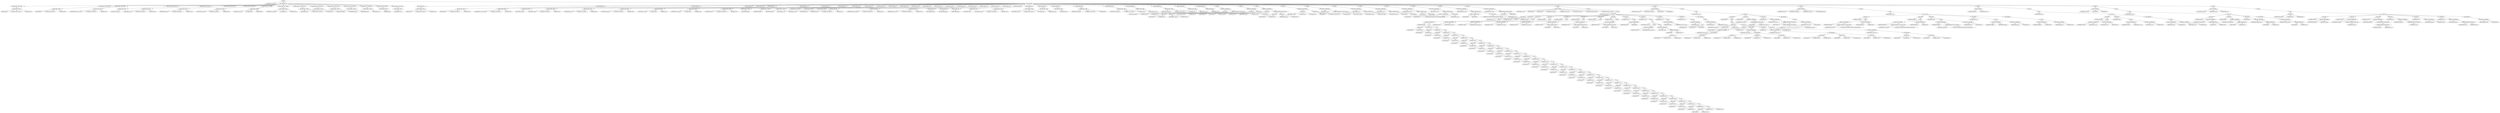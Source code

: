 digraph G {	
ranksep=.25;
	0 [label="MODULE"];
	1 [label="IDENTIFIERS:or1200_alu"];
	0 -> 1;
	2 [label="VAR_DECLARE_LIST"];
	0 -> 2;
	3 [label="VAR_DECLARE  INPUT PORT"];
	2 -> 3;
	4 [label="VAR_DECLARE  INPUT"];
	3 -> 4;
	5 [label="IDENTIFIERS:a"];
	4 -> 5;
	6 [label="NUMBERS LONG_LONG:31"];
	4 -> 6;
	7 [label="NUMBERS DEC:0"];
	4 -> 7;
	16 [label="VAR_DECLARE  INPUT PORT"];
	2 -> 16;
	17 [label="VAR_DECLARE  INPUT"];
	16 -> 17;
	18 [label="IDENTIFIERS:b"];
	17 -> 18;
	19 [label="NUMBERS LONG_LONG:31"];
	17 -> 19;
	20 [label="NUMBERS DEC:0"];
	17 -> 20;
	29 [label="VAR_DECLARE  INPUT PORT"];
	2 -> 29;
	30 [label="VAR_DECLARE  INPUT"];
	29 -> 30;
	31 [label="IDENTIFIERS:mult_mac_result"];
	30 -> 31;
	32 [label="NUMBERS LONG_LONG:31"];
	30 -> 32;
	33 [label="NUMBERS DEC:0"];
	30 -> 33;
	42 [label="VAR_DECLARE  INPUT PORT"];
	2 -> 42;
	43 [label="VAR_DECLARE  INPUT"];
	42 -> 43;
	44 [label="IDENTIFIERS:macrc_op"];
	43 -> 44;
	55 [label="VAR_DECLARE  INPUT PORT"];
	2 -> 55;
	56 [label="VAR_DECLARE  INPUT"];
	55 -> 56;
	57 [label="IDENTIFIERS:alu_op"];
	56 -> 57;
	58 [label="NUMBERS LONG_LONG:3"];
	56 -> 58;
	59 [label="NUMBERS DEC:0"];
	56 -> 59;
	68 [label="VAR_DECLARE  INPUT PORT"];
	2 -> 68;
	69 [label="VAR_DECLARE  INPUT"];
	68 -> 69;
	70 [label="IDENTIFIERS:shrot_op"];
	69 -> 70;
	71 [label="NUMBERS LONG_LONG:1"];
	69 -> 71;
	72 [label="NUMBERS DEC:0"];
	69 -> 72;
	81 [label="VAR_DECLARE  INPUT PORT"];
	2 -> 81;
	82 [label="VAR_DECLARE  INPUT"];
	81 -> 82;
	83 [label="IDENTIFIERS:comp_op"];
	82 -> 83;
	84 [label="NUMBERS LONG_LONG:3"];
	82 -> 84;
	85 [label="NUMBERS DEC:0"];
	82 -> 85;
	94 [label="VAR_DECLARE  INPUT PORT"];
	2 -> 94;
	95 [label="VAR_DECLARE  INPUT"];
	94 -> 95;
	96 [label="IDENTIFIERS:cust5_op"];
	95 -> 96;
	97 [label="NUMBERS DEC:4"];
	95 -> 97;
	98 [label="NUMBERS DEC:0"];
	95 -> 98;
	107 [label="VAR_DECLARE  INPUT PORT"];
	2 -> 107;
	108 [label="VAR_DECLARE  INPUT"];
	107 -> 108;
	109 [label="IDENTIFIERS:cust5_limm"];
	108 -> 109;
	110 [label="NUMBERS DEC:5"];
	108 -> 110;
	111 [label="NUMBERS DEC:0"];
	108 -> 111;
	120 [label="VAR_DECLARE  OUTPUT PORT"];
	2 -> 120;
	121 [label="VAR_DECLARE  OUTPUT"];
	120 -> 121;
	122 [label="IDENTIFIERS:result"];
	121 -> 122;
	123 [label="NUMBERS LONG_LONG:31"];
	121 -> 123;
	124 [label="NUMBERS DEC:0"];
	121 -> 124;
	133 [label="VAR_DECLARE  OUTPUT PORT"];
	2 -> 133;
	134 [label="VAR_DECLARE  OUTPUT"];
	133 -> 134;
	135 [label="IDENTIFIERS:flagforw"];
	134 -> 135;
	146 [label="VAR_DECLARE  OUTPUT PORT"];
	2 -> 146;
	147 [label="VAR_DECLARE  OUTPUT"];
	146 -> 147;
	148 [label="IDENTIFIERS:flag_we"];
	147 -> 148;
	159 [label="VAR_DECLARE  OUTPUT PORT"];
	2 -> 159;
	160 [label="VAR_DECLARE  OUTPUT"];
	159 -> 160;
	161 [label="IDENTIFIERS:cyforw"];
	160 -> 161;
	172 [label="VAR_DECLARE  OUTPUT PORT"];
	2 -> 172;
	173 [label="VAR_DECLARE  OUTPUT"];
	172 -> 173;
	174 [label="IDENTIFIERS:cy_we"];
	173 -> 174;
	185 [label="VAR_DECLARE  INPUT PORT"];
	2 -> 185;
	186 [label="VAR_DECLARE  INPUT"];
	185 -> 186;
	187 [label="IDENTIFIERS:flag"];
	186 -> 187;
	198 [label="VAR_DECLARE  INPUT PORT"];
	2 -> 198;
	199 [label="VAR_DECLARE  INPUT"];
	198 -> 199;
	200 [label="IDENTIFIERS:k_carry"];
	199 -> 200;
	211 [label="MODULE_ITEMS"];
	0 -> 211;
	212 [label="VAR_DECLARE_LIST"];
	211 -> 212;
	213 [label="VAR_DECLARE  INPUT"];
	212 -> 213;
	214 [label="IDENTIFIERS:a"];
	213 -> 214;
	215 [label="NUMBERS LONG_LONG:31"];
	213 -> 215;
	216 [label="NUMBERS DEC:0"];
	213 -> 216;
	220 [label="VAR_DECLARE_LIST"];
	211 -> 220;
	221 [label="VAR_DECLARE  INPUT"];
	220 -> 221;
	222 [label="IDENTIFIERS:b"];
	221 -> 222;
	223 [label="NUMBERS LONG_LONG:31"];
	221 -> 223;
	224 [label="NUMBERS DEC:0"];
	221 -> 224;
	228 [label="VAR_DECLARE_LIST"];
	211 -> 228;
	229 [label="VAR_DECLARE  INPUT"];
	228 -> 229;
	230 [label="IDENTIFIERS:mult_mac_result"];
	229 -> 230;
	231 [label="NUMBERS LONG_LONG:31"];
	229 -> 231;
	232 [label="NUMBERS DEC:0"];
	229 -> 232;
	236 [label="VAR_DECLARE_LIST"];
	211 -> 236;
	237 [label="VAR_DECLARE  INPUT"];
	236 -> 237;
	238 [label="IDENTIFIERS:macrc_op"];
	237 -> 238;
	244 [label="VAR_DECLARE_LIST"];
	211 -> 244;
	245 [label="VAR_DECLARE  INPUT"];
	244 -> 245;
	246 [label="IDENTIFIERS:alu_op"];
	245 -> 246;
	247 [label="NUMBERS LONG_LONG:3"];
	245 -> 247;
	248 [label="NUMBERS DEC:0"];
	245 -> 248;
	252 [label="VAR_DECLARE_LIST"];
	211 -> 252;
	253 [label="VAR_DECLARE  INPUT"];
	252 -> 253;
	254 [label="IDENTIFIERS:shrot_op"];
	253 -> 254;
	255 [label="NUMBERS LONG_LONG:1"];
	253 -> 255;
	256 [label="NUMBERS DEC:0"];
	253 -> 256;
	260 [label="VAR_DECLARE_LIST"];
	211 -> 260;
	261 [label="VAR_DECLARE  INPUT"];
	260 -> 261;
	262 [label="IDENTIFIERS:comp_op"];
	261 -> 262;
	263 [label="NUMBERS LONG_LONG:3"];
	261 -> 263;
	264 [label="NUMBERS DEC:0"];
	261 -> 264;
	268 [label="VAR_DECLARE_LIST"];
	211 -> 268;
	269 [label="VAR_DECLARE  INPUT"];
	268 -> 269;
	270 [label="IDENTIFIERS:cust5_op"];
	269 -> 270;
	271 [label="NUMBERS DEC:4"];
	269 -> 271;
	272 [label="NUMBERS DEC:0"];
	269 -> 272;
	276 [label="VAR_DECLARE_LIST"];
	211 -> 276;
	277 [label="VAR_DECLARE  INPUT"];
	276 -> 277;
	278 [label="IDENTIFIERS:cust5_limm"];
	277 -> 278;
	279 [label="NUMBERS DEC:5"];
	277 -> 279;
	280 [label="NUMBERS DEC:0"];
	277 -> 280;
	284 [label="VAR_DECLARE_LIST"];
	211 -> 284;
	285 [label="VAR_DECLARE  OUTPUT"];
	284 -> 285;
	286 [label="IDENTIFIERS:result"];
	285 -> 286;
	287 [label="NUMBERS LONG_LONG:31"];
	285 -> 287;
	288 [label="NUMBERS DEC:0"];
	285 -> 288;
	292 [label="VAR_DECLARE_LIST"];
	211 -> 292;
	293 [label="VAR_DECLARE  OUTPUT"];
	292 -> 293;
	294 [label="IDENTIFIERS:flagforw"];
	293 -> 294;
	300 [label="VAR_DECLARE_LIST"];
	211 -> 300;
	301 [label="VAR_DECLARE  OUTPUT"];
	300 -> 301;
	302 [label="IDENTIFIERS:flag_we"];
	301 -> 302;
	308 [label="VAR_DECLARE_LIST"];
	211 -> 308;
	309 [label="VAR_DECLARE  OUTPUT"];
	308 -> 309;
	310 [label="IDENTIFIERS:cyforw"];
	309 -> 310;
	316 [label="VAR_DECLARE_LIST"];
	211 -> 316;
	317 [label="VAR_DECLARE  OUTPUT"];
	316 -> 317;
	318 [label="IDENTIFIERS:cy_we"];
	317 -> 318;
	324 [label="VAR_DECLARE_LIST"];
	211 -> 324;
	325 [label="VAR_DECLARE  INPUT"];
	324 -> 325;
	326 [label="IDENTIFIERS:k_carry"];
	325 -> 326;
	332 [label="VAR_DECLARE_LIST"];
	211 -> 332;
	333 [label="VAR_DECLARE  INPUT"];
	332 -> 333;
	334 [label="IDENTIFIERS:flag"];
	333 -> 334;
	340 [label="VAR_DECLARE_LIST"];
	211 -> 340;
	341 [label="VAR_DECLARE  REG"];
	340 -> 341;
	342 [label="IDENTIFIERS:result"];
	341 -> 342;
	343 [label="NUMBERS LONG_LONG:31"];
	341 -> 343;
	344 [label="NUMBERS DEC:0"];
	341 -> 344;
	348 [label="VAR_DECLARE_LIST"];
	211 -> 348;
	349 [label="VAR_DECLARE  REG"];
	348 -> 349;
	350 [label="IDENTIFIERS:shifted_rotated"];
	349 -> 350;
	351 [label="NUMBERS LONG_LONG:31"];
	349 -> 351;
	352 [label="NUMBERS DEC:0"];
	349 -> 352;
	356 [label="VAR_DECLARE_LIST"];
	211 -> 356;
	357 [label="VAR_DECLARE  REG"];
	356 -> 357;
	358 [label="IDENTIFIERS:result_cust5"];
	357 -> 358;
	359 [label="NUMBERS LONG_LONG:31"];
	357 -> 359;
	360 [label="NUMBERS DEC:0"];
	357 -> 360;
	364 [label="VAR_DECLARE_LIST"];
	211 -> 364;
	365 [label="VAR_DECLARE  REG"];
	364 -> 365;
	366 [label="IDENTIFIERS:flagforw"];
	365 -> 366;
	372 [label="VAR_DECLARE_LIST"];
	211 -> 372;
	373 [label="VAR_DECLARE  REG"];
	372 -> 373;
	374 [label="IDENTIFIERS:flagcomp"];
	373 -> 374;
	380 [label="VAR_DECLARE_LIST"];
	211 -> 380;
	381 [label="VAR_DECLARE  REG"];
	380 -> 381;
	382 [label="IDENTIFIERS:flag_we"];
	381 -> 382;
	388 [label="VAR_DECLARE_LIST"];
	211 -> 388;
	389 [label="VAR_DECLARE  REG"];
	388 -> 389;
	390 [label="IDENTIFIERS:cy_we"];
	389 -> 390;
	396 [label="VAR_DECLARE_LIST"];
	211 -> 396;
	397 [label="VAR_DECLARE  WIRE"];
	396 -> 397;
	398 [label="IDENTIFIERS:comp_a"];
	397 -> 398;
	399 [label="NUMBERS LONG_LONG:31"];
	397 -> 399;
	400 [label="NUMBERS DEC:0"];
	397 -> 400;
	404 [label="VAR_DECLARE_LIST"];
	211 -> 404;
	405 [label="VAR_DECLARE  WIRE"];
	404 -> 405;
	406 [label="IDENTIFIERS:comp_b"];
	405 -> 406;
	407 [label="NUMBERS LONG_LONG:31"];
	405 -> 407;
	408 [label="NUMBERS DEC:0"];
	405 -> 408;
	412 [label="VAR_DECLARE_LIST"];
	211 -> 412;
	413 [label="VAR_DECLARE  WIRE"];
	412 -> 413;
	414 [label="IDENTIFIERS:a_eq_b"];
	413 -> 414;
	420 [label="VAR_DECLARE_LIST"];
	211 -> 420;
	421 [label="VAR_DECLARE  WIRE"];
	420 -> 421;
	422 [label="IDENTIFIERS:a_lt_b"];
	421 -> 422;
	428 [label="VAR_DECLARE_LIST"];
	211 -> 428;
	429 [label="VAR_DECLARE  WIRE"];
	428 -> 429;
	430 [label="IDENTIFIERS:result_sum"];
	429 -> 430;
	431 [label="NUMBERS LONG_LONG:31"];
	429 -> 431;
	432 [label="NUMBERS DEC:0"];
	429 -> 432;
	436 [label="VAR_DECLARE_LIST"];
	211 -> 436;
	437 [label="VAR_DECLARE  WIRE"];
	436 -> 437;
	438 [label="IDENTIFIERS:result_csum"];
	437 -> 438;
	439 [label="NUMBERS LONG_LONG:31"];
	437 -> 439;
	440 [label="NUMBERS DEC:0"];
	437 -> 440;
	444 [label="VAR_DECLARE_LIST"];
	211 -> 444;
	445 [label="VAR_DECLARE  WIRE"];
	444 -> 445;
	446 [label="IDENTIFIERS:cy_csum"];
	445 -> 446;
	452 [label="VAR_DECLARE_LIST"];
	211 -> 452;
	453 [label="VAR_DECLARE  WIRE"];
	452 -> 453;
	454 [label="IDENTIFIERS:result_and"];
	453 -> 454;
	455 [label="NUMBERS LONG_LONG:31"];
	453 -> 455;
	456 [label="NUMBERS DEC:0"];
	453 -> 456;
	460 [label="VAR_DECLARE_LIST"];
	211 -> 460;
	461 [label="VAR_DECLARE  WIRE"];
	460 -> 461;
	462 [label="IDENTIFIERS:cy_sum"];
	461 -> 462;
	468 [label="VAR_DECLARE_LIST"];
	211 -> 468;
	469 [label="VAR_DECLARE  REG"];
	468 -> 469;
	470 [label="IDENTIFIERS:cyforw"];
	469 -> 470;
	476 [label="ASSIGN"];
	211 -> 476;
	477 [label="BLOCKING_STATEMENT"];
	476 -> 477;
	478 [label="RANGE_REF"];
	477 -> 478;
	479 [label="IDENTIFIERS:comp_a"];
	478 -> 479;
	480 [label="NUMBERS DEC:31"];
	478 -> 480;
	481 [label="NUMBERS DEC:3"];
	478 -> 481;
	482 [label="BINARY_OPERATION BITWISE_XOR"];
	477 -> 482;
	483 [label="ARRAY_REF"];
	482 -> 483;
	484 [label="IDENTIFIERS:a"];
	483 -> 484;
	485 [label="NUMBERS DEC:31"];
	483 -> 485;
	486 [label="ARRAY_REF"];
	482 -> 486;
	487 [label="IDENTIFIERS:comp_op"];
	486 -> 487;
	488 [label="NUMBERS DEC:3"];
	486 -> 488;
	489 [label="ASSIGN"];
	211 -> 489;
	490 [label="BLOCKING_STATEMENT"];
	489 -> 490;
	491 [label="RANGE_REF"];
	490 -> 491;
	492 [label="IDENTIFIERS:comp_a"];
	491 -> 492;
	493 [label="NUMBERS DEC:2"];
	491 -> 493;
	494 [label="NUMBERS DEC:0"];
	491 -> 494;
	495 [label="RANGE_REF"];
	490 -> 495;
	496 [label="IDENTIFIERS:a"];
	495 -> 496;
	497 [label="NUMBERS DEC:30"];
	495 -> 497;
	498 [label="NUMBERS DEC:0"];
	495 -> 498;
	499 [label="ASSIGN"];
	211 -> 499;
	500 [label="BLOCKING_STATEMENT"];
	499 -> 500;
	501 [label="RANGE_REF"];
	500 -> 501;
	502 [label="IDENTIFIERS:comp_b"];
	501 -> 502;
	503 [label="NUMBERS DEC:31"];
	501 -> 503;
	504 [label="NUMBERS DEC:3"];
	501 -> 504;
	505 [label="BINARY_OPERATION BITWISE_XOR"];
	500 -> 505;
	506 [label="ARRAY_REF"];
	505 -> 506;
	507 [label="IDENTIFIERS:b"];
	506 -> 507;
	508 [label="NUMBERS DEC:31"];
	506 -> 508;
	509 [label="ARRAY_REF"];
	505 -> 509;
	510 [label="IDENTIFIERS:comp_op"];
	509 -> 510;
	511 [label="NUMBERS DEC:3"];
	509 -> 511;
	512 [label="ASSIGN"];
	211 -> 512;
	513 [label="BLOCKING_STATEMENT"];
	512 -> 513;
	514 [label="RANGE_REF"];
	513 -> 514;
	515 [label="IDENTIFIERS:comp_b"];
	514 -> 515;
	516 [label="NUMBERS DEC:2"];
	514 -> 516;
	517 [label="NUMBERS DEC:0"];
	514 -> 517;
	518 [label="RANGE_REF"];
	513 -> 518;
	519 [label="IDENTIFIERS:b"];
	518 -> 519;
	520 [label="NUMBERS LONG_LONG:30"];
	518 -> 520;
	521 [label="NUMBERS DEC:0"];
	518 -> 521;
	522 [label="ASSIGN"];
	211 -> 522;
	523 [label="BLOCKING_STATEMENT"];
	522 -> 523;
	524 [label="IDENTIFIERS:a_eq_b"];
	523 -> 524;
	525 [label="BINARY_OPERATION LOGICAL_EQUAL"];
	523 -> 525;
	526 [label="IDENTIFIERS:comp_a"];
	525 -> 526;
	527 [label="IDENTIFIERS:comp_b"];
	525 -> 527;
	528 [label="ASSIGN"];
	211 -> 528;
	529 [label="BLOCKING_STATEMENT"];
	528 -> 529;
	530 [label="IDENTIFIERS:a_lt_b"];
	529 -> 530;
	531 [label="BINARY_OPERATION LT"];
	529 -> 531;
	532 [label="IDENTIFIERS:comp_a"];
	531 -> 532;
	533 [label="IDENTIFIERS:comp_b"];
	531 -> 533;
	534 [label="ASSIGN"];
	211 -> 534;
	535 [label="BLOCKING_STATEMENT"];
	534 -> 535;
	536 [label="IDENTIFIERS:cy_sum"];
	535 -> 536;
	537 [label="BINARY_OPERATION ADD"];
	535 -> 537;
	538 [label="IDENTIFIERS:a"];
	537 -> 538;
	539 [label="IDENTIFIERS:b"];
	537 -> 539;
	540 [label="ASSIGN"];
	211 -> 540;
	541 [label="BLOCKING_STATEMENT"];
	540 -> 541;
	542 [label="IDENTIFIERS:result_sum"];
	541 -> 542;
	543 [label="BINARY_OPERATION ADD"];
	541 -> 543;
	544 [label="IDENTIFIERS:a"];
	543 -> 544;
	545 [label="IDENTIFIERS:b"];
	543 -> 545;
	546 [label="ASSIGN"];
	211 -> 546;
	547 [label="BLOCKING_STATEMENT"];
	546 -> 547;
	548 [label="IDENTIFIERS:cy_csum"];
	547 -> 548;
	549 [label="BINARY_OPERATION ADD"];
	547 -> 549;
	550 [label="BINARY_OPERATION ADD"];
	549 -> 550;
	551 [label="IDENTIFIERS:a"];
	550 -> 551;
	552 [label="IDENTIFIERS:b"];
	550 -> 552;
	553 [label="CONCATENATE"];
	549 -> 553;
	554 [label="NUMBERS BIN:00000000000000000000000000000000"];
	553 -> 554;
	555 [label="IDENTIFIERS:k_carry"];
	553 -> 555;
	556 [label="ASSIGN"];
	211 -> 556;
	557 [label="BLOCKING_STATEMENT"];
	556 -> 557;
	558 [label="IDENTIFIERS:result_csum"];
	557 -> 558;
	559 [label="BINARY_OPERATION ADD"];
	557 -> 559;
	560 [label="BINARY_OPERATION ADD"];
	559 -> 560;
	561 [label="IDENTIFIERS:a"];
	560 -> 561;
	562 [label="IDENTIFIERS:b"];
	560 -> 562;
	563 [label="CONCATENATE"];
	559 -> 563;
	564 [label="NUMBERS BIN:00000000000000000000000000000000"];
	563 -> 564;
	565 [label="IDENTIFIERS:k_carry"];
	563 -> 565;
	566 [label="ASSIGN"];
	211 -> 566;
	567 [label="BLOCKING_STATEMENT"];
	566 -> 567;
	568 [label="IDENTIFIERS:result_and"];
	567 -> 568;
	569 [label="BINARY_OPERATION BITWISE_AND"];
	567 -> 569;
	570 [label="IDENTIFIERS:a"];
	569 -> 570;
	571 [label="IDENTIFIERS:b"];
	569 -> 571;
	572 [label="ALWAYS"];
	211 -> 572;
	573 [label="DELAY_CONTROL"];
	572 -> 573;
	574 [label="IDENTIFIERS:alu_op"];
	573 -> 574;
	575 [label="IDENTIFIERS:a"];
	573 -> 575;
	576 [label="IDENTIFIERS:b"];
	573 -> 576;
	577 [label="IDENTIFIERS:result_sum"];
	573 -> 577;
	578 [label="IDENTIFIERS:result_and"];
	573 -> 578;
	579 [label="IDENTIFIERS:macrc_op"];
	573 -> 579;
	580 [label="IDENTIFIERS:shifted_rotated"];
	573 -> 580;
	581 [label="IDENTIFIERS:mult_mac_result"];
	573 -> 581;
	582 [label="BLOCK"];
	572 -> 582;
	583 [label="CASE"];
	582 -> 583;
	584 [label="IDENTIFIERS:alu_op"];
	583 -> 584;
	585 [label="CASE_LIST"];
	583 -> 585;
	586 [label="CASE_ITEM"];
	585 -> 586;
	587 [label="NUMBERS BIN:1111"];
	586 -> 587;
	588 [label="BLOCK"];
	586 -> 588;
	589 [label="BLOCKING_STATEMENT"];
	588 -> 589;
	590 [label="IDENTIFIERS:result"];
	589 -> 590;
	591 [label="IF_Q"];
	589 -> 591;
	592 [label="ARRAY_REF"];
	591 -> 592;
	593 [label="IDENTIFIERS:a"];
	592 -> 593;
	594 [label="NUMBERS DEC:0"];
	592 -> 594;
	595 [label="NUMBERS DEC:1"];
	591 -> 595;
	596 [label="IF_Q"];
	591 -> 596;
	597 [label="ARRAY_REF"];
	596 -> 597;
	598 [label="IDENTIFIERS:a"];
	597 -> 598;
	599 [label="NUMBERS DEC:1"];
	597 -> 599;
	600 [label="NUMBERS DEC:2"];
	596 -> 600;
	601 [label="IF_Q"];
	596 -> 601;
	602 [label="ARRAY_REF"];
	601 -> 602;
	603 [label="IDENTIFIERS:a"];
	602 -> 603;
	604 [label="NUMBERS DEC:2"];
	602 -> 604;
	605 [label="NUMBERS DEC:3"];
	601 -> 605;
	606 [label="IF_Q"];
	601 -> 606;
	607 [label="ARRAY_REF"];
	606 -> 607;
	608 [label="IDENTIFIERS:a"];
	607 -> 608;
	609 [label="NUMBERS DEC:3"];
	607 -> 609;
	610 [label="NUMBERS DEC:4"];
	606 -> 610;
	611 [label="IF_Q"];
	606 -> 611;
	612 [label="ARRAY_REF"];
	611 -> 612;
	613 [label="IDENTIFIERS:a"];
	612 -> 613;
	614 [label="NUMBERS DEC:4"];
	612 -> 614;
	615 [label="NUMBERS DEC:5"];
	611 -> 615;
	616 [label="IF_Q"];
	611 -> 616;
	617 [label="ARRAY_REF"];
	616 -> 617;
	618 [label="IDENTIFIERS:a"];
	617 -> 618;
	619 [label="NUMBERS DEC:5"];
	617 -> 619;
	620 [label="NUMBERS DEC:6"];
	616 -> 620;
	621 [label="IF_Q"];
	616 -> 621;
	622 [label="ARRAY_REF"];
	621 -> 622;
	623 [label="IDENTIFIERS:a"];
	622 -> 623;
	624 [label="NUMBERS DEC:6"];
	622 -> 624;
	625 [label="NUMBERS DEC:7"];
	621 -> 625;
	626 [label="IF_Q"];
	621 -> 626;
	627 [label="ARRAY_REF"];
	626 -> 627;
	628 [label="IDENTIFIERS:a"];
	627 -> 628;
	629 [label="NUMBERS DEC:7"];
	627 -> 629;
	630 [label="NUMBERS DEC:8"];
	626 -> 630;
	631 [label="IF_Q"];
	626 -> 631;
	632 [label="ARRAY_REF"];
	631 -> 632;
	633 [label="IDENTIFIERS:a"];
	632 -> 633;
	634 [label="NUMBERS DEC:8"];
	632 -> 634;
	635 [label="NUMBERS DEC:9"];
	631 -> 635;
	636 [label="IF_Q"];
	631 -> 636;
	637 [label="ARRAY_REF"];
	636 -> 637;
	638 [label="IDENTIFIERS:a"];
	637 -> 638;
	639 [label="NUMBERS DEC:9"];
	637 -> 639;
	640 [label="NUMBERS DEC:10"];
	636 -> 640;
	641 [label="IF_Q"];
	636 -> 641;
	642 [label="ARRAY_REF"];
	641 -> 642;
	643 [label="IDENTIFIERS:a"];
	642 -> 643;
	644 [label="NUMBERS DEC:10"];
	642 -> 644;
	645 [label="NUMBERS DEC:11"];
	641 -> 645;
	646 [label="IF_Q"];
	641 -> 646;
	647 [label="ARRAY_REF"];
	646 -> 647;
	648 [label="IDENTIFIERS:a"];
	647 -> 648;
	649 [label="NUMBERS DEC:11"];
	647 -> 649;
	650 [label="NUMBERS DEC:12"];
	646 -> 650;
	651 [label="IF_Q"];
	646 -> 651;
	652 [label="ARRAY_REF"];
	651 -> 652;
	653 [label="IDENTIFIERS:a"];
	652 -> 653;
	654 [label="NUMBERS DEC:12"];
	652 -> 654;
	655 [label="NUMBERS DEC:13"];
	651 -> 655;
	656 [label="IF_Q"];
	651 -> 656;
	657 [label="ARRAY_REF"];
	656 -> 657;
	658 [label="IDENTIFIERS:a"];
	657 -> 658;
	659 [label="NUMBERS DEC:13"];
	657 -> 659;
	660 [label="NUMBERS DEC:14"];
	656 -> 660;
	661 [label="IF_Q"];
	656 -> 661;
	662 [label="ARRAY_REF"];
	661 -> 662;
	663 [label="IDENTIFIERS:a"];
	662 -> 663;
	664 [label="NUMBERS DEC:14"];
	662 -> 664;
	665 [label="NUMBERS DEC:15"];
	661 -> 665;
	666 [label="IF_Q"];
	661 -> 666;
	667 [label="ARRAY_REF"];
	666 -> 667;
	668 [label="IDENTIFIERS:a"];
	667 -> 668;
	669 [label="NUMBERS DEC:15"];
	667 -> 669;
	670 [label="NUMBERS DEC:16"];
	666 -> 670;
	671 [label="IF_Q"];
	666 -> 671;
	672 [label="ARRAY_REF"];
	671 -> 672;
	673 [label="IDENTIFIERS:a"];
	672 -> 673;
	674 [label="NUMBERS DEC:16"];
	672 -> 674;
	675 [label="NUMBERS DEC:17"];
	671 -> 675;
	676 [label="IF_Q"];
	671 -> 676;
	677 [label="ARRAY_REF"];
	676 -> 677;
	678 [label="IDENTIFIERS:a"];
	677 -> 678;
	679 [label="NUMBERS DEC:17"];
	677 -> 679;
	680 [label="NUMBERS DEC:18"];
	676 -> 680;
	681 [label="IF_Q"];
	676 -> 681;
	682 [label="ARRAY_REF"];
	681 -> 682;
	683 [label="IDENTIFIERS:a"];
	682 -> 683;
	684 [label="NUMBERS DEC:18"];
	682 -> 684;
	685 [label="NUMBERS DEC:19"];
	681 -> 685;
	686 [label="IF_Q"];
	681 -> 686;
	687 [label="ARRAY_REF"];
	686 -> 687;
	688 [label="IDENTIFIERS:a"];
	687 -> 688;
	689 [label="NUMBERS DEC:19"];
	687 -> 689;
	690 [label="NUMBERS DEC:20"];
	686 -> 690;
	691 [label="IF_Q"];
	686 -> 691;
	692 [label="ARRAY_REF"];
	691 -> 692;
	693 [label="IDENTIFIERS:a"];
	692 -> 693;
	694 [label="NUMBERS DEC:20"];
	692 -> 694;
	695 [label="NUMBERS DEC:21"];
	691 -> 695;
	696 [label="IF_Q"];
	691 -> 696;
	697 [label="ARRAY_REF"];
	696 -> 697;
	698 [label="IDENTIFIERS:a"];
	697 -> 698;
	699 [label="NUMBERS DEC:21"];
	697 -> 699;
	700 [label="NUMBERS DEC:22"];
	696 -> 700;
	701 [label="IF_Q"];
	696 -> 701;
	702 [label="ARRAY_REF"];
	701 -> 702;
	703 [label="IDENTIFIERS:a"];
	702 -> 703;
	704 [label="NUMBERS DEC:22"];
	702 -> 704;
	705 [label="NUMBERS DEC:23"];
	701 -> 705;
	706 [label="IF_Q"];
	701 -> 706;
	707 [label="ARRAY_REF"];
	706 -> 707;
	708 [label="IDENTIFIERS:a"];
	707 -> 708;
	709 [label="NUMBERS DEC:23"];
	707 -> 709;
	710 [label="NUMBERS DEC:24"];
	706 -> 710;
	711 [label="IF_Q"];
	706 -> 711;
	712 [label="ARRAY_REF"];
	711 -> 712;
	713 [label="IDENTIFIERS:a"];
	712 -> 713;
	714 [label="NUMBERS DEC:24"];
	712 -> 714;
	715 [label="NUMBERS DEC:25"];
	711 -> 715;
	716 [label="IF_Q"];
	711 -> 716;
	717 [label="ARRAY_REF"];
	716 -> 717;
	718 [label="IDENTIFIERS:a"];
	717 -> 718;
	719 [label="NUMBERS DEC:25"];
	717 -> 719;
	720 [label="NUMBERS DEC:26"];
	716 -> 720;
	721 [label="IF_Q"];
	716 -> 721;
	722 [label="ARRAY_REF"];
	721 -> 722;
	723 [label="IDENTIFIERS:a"];
	722 -> 723;
	724 [label="NUMBERS DEC:26"];
	722 -> 724;
	725 [label="NUMBERS DEC:27"];
	721 -> 725;
	726 [label="IF_Q"];
	721 -> 726;
	727 [label="ARRAY_REF"];
	726 -> 727;
	728 [label="IDENTIFIERS:a"];
	727 -> 728;
	729 [label="NUMBERS DEC:27"];
	727 -> 729;
	730 [label="NUMBERS DEC:28"];
	726 -> 730;
	731 [label="IF_Q"];
	726 -> 731;
	732 [label="ARRAY_REF"];
	731 -> 732;
	733 [label="IDENTIFIERS:a"];
	732 -> 733;
	734 [label="NUMBERS DEC:28"];
	732 -> 734;
	735 [label="NUMBERS DEC:29"];
	731 -> 735;
	736 [label="IF_Q"];
	731 -> 736;
	737 [label="ARRAY_REF"];
	736 -> 737;
	738 [label="IDENTIFIERS:a"];
	737 -> 738;
	739 [label="NUMBERS DEC:29"];
	737 -> 739;
	740 [label="NUMBERS DEC:30"];
	736 -> 740;
	741 [label="IF_Q"];
	736 -> 741;
	742 [label="ARRAY_REF"];
	741 -> 742;
	743 [label="IDENTIFIERS:a"];
	742 -> 743;
	744 [label="NUMBERS DEC:30"];
	742 -> 744;
	745 [label="NUMBERS DEC:31"];
	741 -> 745;
	746 [label="IF_Q"];
	741 -> 746;
	747 [label="ARRAY_REF"];
	746 -> 747;
	748 [label="IDENTIFIERS:a"];
	747 -> 748;
	749 [label="NUMBERS DEC:31"];
	747 -> 749;
	750 [label="NUMBERS DEC:32"];
	746 -> 750;
	751 [label="NUMBERS DEC:0"];
	746 -> 751;
	752 [label="CASE_ITEM"];
	585 -> 752;
	753 [label="NUMBERS BIN:0111"];
	752 -> 753;
	754 [label="BLOCK"];
	752 -> 754;
	755 [label="BLOCKING_STATEMENT"];
	754 -> 755;
	756 [label="IDENTIFIERS:result"];
	755 -> 756;
	757 [label="IDENTIFIERS:result_cust5"];
	755 -> 757;
	758 [label="CASE_ITEM"];
	585 -> 758;
	759 [label="NUMBERS BIN:1000"];
	758 -> 759;
	760 [label="BLOCK"];
	758 -> 760;
	761 [label="BLOCKING_STATEMENT"];
	760 -> 761;
	762 [label="IDENTIFIERS:result"];
	761 -> 762;
	763 [label="IDENTIFIERS:shifted_rotated"];
	761 -> 763;
	764 [label="CASE_ITEM"];
	585 -> 764;
	765 [label="NUMBERS BIN:0000"];
	764 -> 765;
	766 [label="BLOCK"];
	764 -> 766;
	767 [label="BLOCKING_STATEMENT"];
	766 -> 767;
	768 [label="IDENTIFIERS:result"];
	767 -> 768;
	769 [label="IDENTIFIERS:result_sum"];
	767 -> 769;
	770 [label="CASE_ITEM"];
	585 -> 770;
	771 [label="NUMBERS BIN:0001"];
	770 -> 771;
	772 [label="BLOCK"];
	770 -> 772;
	773 [label="BLOCKING_STATEMENT"];
	772 -> 773;
	774 [label="IDENTIFIERS:result"];
	773 -> 774;
	775 [label="IDENTIFIERS:result_csum"];
	773 -> 775;
	776 [label="CASE_ITEM"];
	585 -> 776;
	777 [label="NUMBERS BIN:0010"];
	776 -> 777;
	778 [label="BLOCK"];
	776 -> 778;
	779 [label="BLOCKING_STATEMENT"];
	778 -> 779;
	780 [label="IDENTIFIERS:result"];
	779 -> 780;
	781 [label="BINARY_OPERATION MINUS"];
	779 -> 781;
	782 [label="IDENTIFIERS:a"];
	781 -> 782;
	783 [label="IDENTIFIERS:b"];
	781 -> 783;
	784 [label="CASE_ITEM"];
	585 -> 784;
	785 [label="NUMBERS BIN:0101"];
	784 -> 785;
	786 [label="BLOCK"];
	784 -> 786;
	787 [label="BLOCKING_STATEMENT"];
	786 -> 787;
	788 [label="IDENTIFIERS:result"];
	787 -> 788;
	789 [label="BINARY_OPERATION BITWISE_XOR"];
	787 -> 789;
	790 [label="IDENTIFIERS:a"];
	789 -> 790;
	791 [label="IDENTIFIERS:b"];
	789 -> 791;
	792 [label="CASE_ITEM"];
	585 -> 792;
	793 [label="NUMBERS BIN:0100"];
	792 -> 793;
	794 [label="BLOCK"];
	792 -> 794;
	795 [label="BLOCKING_STATEMENT"];
	794 -> 795;
	796 [label="IDENTIFIERS:result"];
	795 -> 796;
	797 [label="BINARY_OPERATION BITWISE_OR"];
	795 -> 797;
	798 [label="IDENTIFIERS:a"];
	797 -> 798;
	799 [label="IDENTIFIERS:b"];
	797 -> 799;
	800 [label="CASE_ITEM"];
	585 -> 800;
	801 [label="NUMBERS BIN:1011"];
	800 -> 801;
	802 [label="BLOCK"];
	800 -> 802;
	803 [label="BLOCKING_STATEMENT"];
	802 -> 803;
	804 [label="IDENTIFIERS:result"];
	803 -> 804;
	805 [label="IDENTIFIERS:b"];
	803 -> 805;
	806 [label="CASE_ITEM"];
	585 -> 806;
	807 [label="NUMBERS BIN:1100"];
	806 -> 807;
	808 [label="BLOCK"];
	806 -> 808;
	809 [label="IF"];
	808 -> 809;
	810 [label="IDENTIFIERS:macrc_op"];
	809 -> 810;
	811 [label="BLOCK"];
	809 -> 811;
	812 [label="BLOCKING_STATEMENT"];
	811 -> 812;
	813 [label="IDENTIFIERS:result"];
	812 -> 813;
	814 [label="IDENTIFIERS:mult_mac_result"];
	812 -> 814;
	815 [label="BLOCK"];
	809 -> 815;
	816 [label="BLOCKING_STATEMENT"];
	815 -> 816;
	817 [label="IDENTIFIERS:result"];
	816 -> 817;
	818 [label="BINARY_OPERATION SL"];
	816 -> 818;
	819 [label="IDENTIFIERS:b"];
	818 -> 819;
	820 [label="NUMBERS DEC:16"];
	818 -> 820;
	821 [label="CASE_ITEM"];
	585 -> 821;
	822 [label="NUMBERS BIN:0110"];
	821 -> 822;
	823 [label="BLOCK"];
	821 -> 823;
	824 [label="BLOCKING_STATEMENT"];
	823 -> 824;
	825 [label="IDENTIFIERS:result"];
	824 -> 825;
	826 [label="IDENTIFIERS:mult_mac_result"];
	824 -> 826;
	827 [label="CASE_ITEM"];
	585 -> 827;
	828 [label="NUMBERS BIN:1110"];
	827 -> 828;
	829 [label="BLOCK"];
	827 -> 829;
	830 [label="BLOCKING_STATEMENT"];
	829 -> 830;
	831 [label="IDENTIFIERS:result"];
	830 -> 831;
	832 [label="IF_Q"];
	830 -> 832;
	833 [label="IDENTIFIERS:flag"];
	832 -> 833;
	834 [label="IDENTIFIERS:a"];
	832 -> 834;
	835 [label="IDENTIFIERS:b"];
	832 -> 835;
	836 [label="CASE_DEFAULT"];
	585 -> 836;
	837 [label="BLOCK"];
	836 -> 837;
	838 [label="BLOCKING_STATEMENT"];
	837 -> 838;
	839 [label="IDENTIFIERS:result"];
	838 -> 839;
	840 [label="IDENTIFIERS:result_and"];
	838 -> 840;
	841 [label="ALWAYS"];
	211 -> 841;
	842 [label="DELAY_CONTROL"];
	841 -> 842;
	843 [label="IDENTIFIERS:cust5_op"];
	842 -> 843;
	844 [label="IDENTIFIERS:cust5_limm"];
	842 -> 844;
	845 [label="IDENTIFIERS:a"];
	842 -> 845;
	846 [label="IDENTIFIERS:b"];
	842 -> 846;
	847 [label="BLOCK"];
	841 -> 847;
	848 [label="CASE"];
	847 -> 848;
	849 [label="IDENTIFIERS:cust5_op"];
	848 -> 849;
	850 [label="CASE_LIST"];
	848 -> 850;
	851 [label="CASE_ITEM"];
	850 -> 851;
	852 [label="NUMBERS HEX:1"];
	851 -> 852;
	853 [label="BLOCK"];
	851 -> 853;
	854 [label="CASE"];
	853 -> 854;
	855 [label="RANGE_REF"];
	854 -> 855;
	856 [label="IDENTIFIERS:cust5_limm"];
	855 -> 856;
	857 [label="NUMBERS DEC:1"];
	855 -> 857;
	858 [label="NUMBERS DEC:0"];
	855 -> 858;
	859 [label="CASE_LIST"];
	854 -> 859;
	860 [label="CASE_ITEM"];
	859 -> 860;
	861 [label="NUMBERS HEX:0"];
	860 -> 861;
	862 [label="BLOCKING_STATEMENT"];
	860 -> 862;
	863 [label="IDENTIFIERS:result_cust5"];
	862 -> 863;
	864 [label="CONCATENATE"];
	862 -> 864;
	865 [label="RANGE_REF"];
	864 -> 865;
	866 [label="IDENTIFIERS:a"];
	865 -> 866;
	867 [label="NUMBERS DEC:31"];
	865 -> 867;
	868 [label="NUMBERS DEC:8"];
	865 -> 868;
	869 [label="RANGE_REF"];
	864 -> 869;
	870 [label="IDENTIFIERS:b"];
	869 -> 870;
	871 [label="NUMBERS DEC:7"];
	869 -> 871;
	872 [label="NUMBERS DEC:0"];
	869 -> 872;
	873 [label="CASE_ITEM"];
	859 -> 873;
	874 [label="NUMBERS HEX:1"];
	873 -> 874;
	875 [label="BLOCKING_STATEMENT"];
	873 -> 875;
	876 [label="IDENTIFIERS:result_cust5"];
	875 -> 876;
	877 [label="CONCATENATE"];
	875 -> 877;
	878 [label="RANGE_REF"];
	877 -> 878;
	879 [label="IDENTIFIERS:a"];
	878 -> 879;
	880 [label="NUMBERS DEC:31"];
	878 -> 880;
	881 [label="NUMBERS DEC:16"];
	878 -> 881;
	882 [label="RANGE_REF"];
	877 -> 882;
	883 [label="IDENTIFIERS:b"];
	882 -> 883;
	884 [label="NUMBERS DEC:7"];
	882 -> 884;
	885 [label="NUMBERS DEC:0"];
	882 -> 885;
	886 [label="RANGE_REF"];
	877 -> 886;
	887 [label="IDENTIFIERS:a"];
	886 -> 887;
	888 [label="NUMBERS DEC:7"];
	886 -> 888;
	889 [label="NUMBERS DEC:0"];
	886 -> 889;
	890 [label="CASE_ITEM"];
	859 -> 890;
	891 [label="NUMBERS HEX:2"];
	890 -> 891;
	892 [label="BLOCKING_STATEMENT"];
	890 -> 892;
	893 [label="IDENTIFIERS:result_cust5"];
	892 -> 893;
	894 [label="CONCATENATE"];
	892 -> 894;
	895 [label="RANGE_REF"];
	894 -> 895;
	896 [label="IDENTIFIERS:a"];
	895 -> 896;
	897 [label="NUMBERS DEC:31"];
	895 -> 897;
	898 [label="NUMBERS DEC:24"];
	895 -> 898;
	899 [label="RANGE_REF"];
	894 -> 899;
	900 [label="IDENTIFIERS:b"];
	899 -> 900;
	901 [label="NUMBERS DEC:7"];
	899 -> 901;
	902 [label="NUMBERS DEC:0"];
	899 -> 902;
	903 [label="RANGE_REF"];
	894 -> 903;
	904 [label="IDENTIFIERS:a"];
	903 -> 904;
	905 [label="NUMBERS DEC:15"];
	903 -> 905;
	906 [label="NUMBERS DEC:0"];
	903 -> 906;
	907 [label="CASE_ITEM"];
	859 -> 907;
	908 [label="NUMBERS HEX:3"];
	907 -> 908;
	909 [label="BLOCKING_STATEMENT"];
	907 -> 909;
	910 [label="IDENTIFIERS:result_cust5"];
	909 -> 910;
	911 [label="CONCATENATE"];
	909 -> 911;
	912 [label="RANGE_REF"];
	911 -> 912;
	913 [label="IDENTIFIERS:b"];
	912 -> 913;
	914 [label="NUMBERS DEC:7"];
	912 -> 914;
	915 [label="NUMBERS DEC:0"];
	912 -> 915;
	916 [label="RANGE_REF"];
	911 -> 916;
	917 [label="IDENTIFIERS:a"];
	916 -> 917;
	918 [label="NUMBERS DEC:23"];
	916 -> 918;
	919 [label="NUMBERS DEC:0"];
	916 -> 919;
	920 [label="CASE_ITEM"];
	850 -> 920;
	921 [label="NUMBERS HEX:2"];
	920 -> 921;
	922 [label="BLOCKING_STATEMENT"];
	920 -> 922;
	923 [label="IDENTIFIERS:result_cust5"];
	922 -> 923;
	924 [label="BINARY_OPERATION BITWISE_OR"];
	922 -> 924;
	925 [label="IDENTIFIERS:a"];
	924 -> 925;
	926 [label="NUMBERS LONG_LONG:16"];
	924 -> 926;
	927 [label="CASE_ITEM"];
	850 -> 927;
	928 [label="NUMBERS HEX:3"];
	927 -> 928;
	929 [label="BLOCKING_STATEMENT"];
	927 -> 929;
	930 [label="IDENTIFIERS:result_cust5"];
	929 -> 930;
	931 [label="BINARY_OPERATION BITWISE_AND"];
	929 -> 931;
	932 [label="IDENTIFIERS:a"];
	931 -> 932;
	933 [label="BINARY_OPERATION BITWISE_XOR"];
	931 -> 933;
	934 [label="NUMBERS BIN:11111111111111111111111111111111"];
	933 -> 934;
	935 [label="IDENTIFIERS:cust5_limm"];
	933 -> 935;
	936 [label="CASE_DEFAULT"];
	850 -> 936;
	937 [label="BLOCK"];
	936 -> 937;
	938 [label="BLOCKING_STATEMENT"];
	937 -> 938;
	939 [label="IDENTIFIERS:result_cust5"];
	938 -> 939;
	940 [label="IDENTIFIERS:a"];
	938 -> 940;
	941 [label="ALWAYS"];
	211 -> 941;
	942 [label="DELAY_CONTROL"];
	941 -> 942;
	943 [label="IDENTIFIERS:alu_op"];
	942 -> 943;
	944 [label="IDENTIFIERS:result_sum"];
	942 -> 944;
	945 [label="IDENTIFIERS:result_and"];
	942 -> 945;
	946 [label="IDENTIFIERS:flagcomp"];
	942 -> 946;
	947 [label="BLOCK"];
	941 -> 947;
	948 [label="CASE"];
	947 -> 948;
	949 [label="IDENTIFIERS:alu_op"];
	948 -> 949;
	950 [label="CASE_LIST"];
	948 -> 950;
	951 [label="CASE_ITEM"];
	950 -> 951;
	952 [label="NUMBERS BIN:0000"];
	951 -> 952;
	953 [label="BLOCK"];
	951 -> 953;
	954 [label="BLOCKING_STATEMENT"];
	953 -> 954;
	955 [label="IDENTIFIERS:flagforw"];
	954 -> 955;
	956 [label="BINARY_OPERATION LOGICAL_EQUAL"];
	954 -> 956;
	957 [label="IDENTIFIERS:result_sum"];
	956 -> 957;
	958 [label="NUMBERS BIN:00000000000000000000000000000000"];
	956 -> 958;
	959 [label="BLOCKING_STATEMENT"];
	953 -> 959;
	960 [label="IDENTIFIERS:flag_we"];
	959 -> 960;
	961 [label="NUMBERS BIN:1"];
	959 -> 961;
	962 [label="CASE_ITEM"];
	950 -> 962;
	963 [label="NUMBERS BIN:0001"];
	962 -> 963;
	964 [label="BLOCK"];
	962 -> 964;
	965 [label="BLOCKING_STATEMENT"];
	964 -> 965;
	966 [label="IDENTIFIERS:flagforw"];
	965 -> 966;
	967 [label="BINARY_OPERATION LOGICAL_EQUAL"];
	965 -> 967;
	968 [label="IDENTIFIERS:result_csum"];
	967 -> 968;
	969 [label="NUMBERS BIN:00000000000000000000000000000000"];
	967 -> 969;
	970 [label="BLOCKING_STATEMENT"];
	964 -> 970;
	971 [label="IDENTIFIERS:flag_we"];
	970 -> 971;
	972 [label="NUMBERS BIN:1"];
	970 -> 972;
	973 [label="CASE_ITEM"];
	950 -> 973;
	974 [label="NUMBERS BIN:0011"];
	973 -> 974;
	975 [label="BLOCK"];
	973 -> 975;
	976 [label="BLOCKING_STATEMENT"];
	975 -> 976;
	977 [label="IDENTIFIERS:flagforw"];
	976 -> 977;
	978 [label="BINARY_OPERATION LOGICAL_EQUAL"];
	976 -> 978;
	979 [label="IDENTIFIERS:result_and"];
	978 -> 979;
	980 [label="NUMBERS BIN:00000000000000000000000000000000"];
	978 -> 980;
	981 [label="BLOCKING_STATEMENT"];
	975 -> 981;
	982 [label="IDENTIFIERS:flag_we"];
	981 -> 982;
	983 [label="NUMBERS BIN:1"];
	981 -> 983;
	984 [label="CASE_ITEM"];
	950 -> 984;
	985 [label="NUMBERS BIN:1101"];
	984 -> 985;
	986 [label="BLOCK"];
	984 -> 986;
	987 [label="BLOCKING_STATEMENT"];
	986 -> 987;
	988 [label="IDENTIFIERS:flagforw"];
	987 -> 988;
	989 [label="IDENTIFIERS:flagcomp"];
	987 -> 989;
	990 [label="BLOCKING_STATEMENT"];
	986 -> 990;
	991 [label="IDENTIFIERS:flag_we"];
	990 -> 991;
	992 [label="NUMBERS BIN:1"];
	990 -> 992;
	993 [label="CASE_DEFAULT"];
	950 -> 993;
	994 [label="BLOCK"];
	993 -> 994;
	995 [label="BLOCKING_STATEMENT"];
	994 -> 995;
	996 [label="IDENTIFIERS:flagforw"];
	995 -> 996;
	997 [label="NUMBERS BIN:0"];
	995 -> 997;
	998 [label="BLOCKING_STATEMENT"];
	994 -> 998;
	999 [label="IDENTIFIERS:flag_we"];
	998 -> 999;
	1000 [label="NUMBERS BIN:0"];
	998 -> 1000;
	1001 [label="ALWAYS"];
	211 -> 1001;
	1002 [label="DELAY_CONTROL"];
	1001 -> 1002;
	1003 [label="IDENTIFIERS:alu_op"];
	1002 -> 1003;
	1004 [label="IDENTIFIERS:cy_sum"];
	1002 -> 1004;
	1005 [label="BLOCK"];
	1001 -> 1005;
	1006 [label="CASE"];
	1005 -> 1006;
	1007 [label="IDENTIFIERS:alu_op"];
	1006 -> 1007;
	1008 [label="CASE_LIST"];
	1006 -> 1008;
	1009 [label="CASE_ITEM"];
	1008 -> 1009;
	1010 [label="NUMBERS BIN:0000"];
	1009 -> 1010;
	1011 [label="BLOCK"];
	1009 -> 1011;
	1012 [label="BLOCKING_STATEMENT"];
	1011 -> 1012;
	1013 [label="IDENTIFIERS:cyforw"];
	1012 -> 1013;
	1014 [label="IDENTIFIERS:cy_sum"];
	1012 -> 1014;
	1015 [label="BLOCKING_STATEMENT"];
	1011 -> 1015;
	1016 [label="IDENTIFIERS:cy_we"];
	1015 -> 1016;
	1017 [label="NUMBERS BIN:1"];
	1015 -> 1017;
	1018 [label="CASE_ITEM"];
	1008 -> 1018;
	1019 [label="NUMBERS BIN:0001"];
	1018 -> 1019;
	1020 [label="BLOCK"];
	1018 -> 1020;
	1021 [label="BLOCKING_STATEMENT"];
	1020 -> 1021;
	1022 [label="IDENTIFIERS:cyforw"];
	1021 -> 1022;
	1023 [label="IDENTIFIERS:cy_csum"];
	1021 -> 1023;
	1024 [label="BLOCKING_STATEMENT"];
	1020 -> 1024;
	1025 [label="IDENTIFIERS:cy_we"];
	1024 -> 1025;
	1026 [label="NUMBERS BIN:1"];
	1024 -> 1026;
	1027 [label="CASE_DEFAULT"];
	1008 -> 1027;
	1028 [label="BLOCK"];
	1027 -> 1028;
	1029 [label="BLOCKING_STATEMENT"];
	1028 -> 1029;
	1030 [label="IDENTIFIERS:cyforw"];
	1029 -> 1030;
	1031 [label="NUMBERS BIN:0"];
	1029 -> 1031;
	1032 [label="BLOCKING_STATEMENT"];
	1028 -> 1032;
	1033 [label="IDENTIFIERS:cy_we"];
	1032 -> 1033;
	1034 [label="NUMBERS BIN:0"];
	1032 -> 1034;
	1035 [label="ALWAYS"];
	211 -> 1035;
	1036 [label="DELAY_CONTROL"];
	1035 -> 1036;
	1037 [label="IDENTIFIERS:shrot_op"];
	1036 -> 1037;
	1038 [label="IDENTIFIERS:a"];
	1036 -> 1038;
	1039 [label="IDENTIFIERS:b"];
	1036 -> 1039;
	1040 [label="BLOCK"];
	1035 -> 1040;
	1041 [label="CASE"];
	1040 -> 1041;
	1042 [label="IDENTIFIERS:shrot_op"];
	1041 -> 1042;
	1043 [label="CASE_LIST"];
	1041 -> 1043;
	1044 [label="CASE_ITEM"];
	1043 -> 1044;
	1045 [label="NUMBERS BIN:00"];
	1044 -> 1045;
	1046 [label="BLOCKING_STATEMENT"];
	1044 -> 1046;
	1047 [label="IDENTIFIERS:shifted_rotated"];
	1046 -> 1047;
	1048 [label="BINARY_OPERATION SL"];
	1046 -> 1048;
	1049 [label="IDENTIFIERS:a"];
	1048 -> 1049;
	1050 [label="NUMBERS DEC:2"];
	1048 -> 1050;
	1051 [label="CASE_ITEM"];
	1043 -> 1051;
	1052 [label="NUMBERS BIN:01"];
	1051 -> 1052;
	1053 [label="BLOCKING_STATEMENT"];
	1051 -> 1053;
	1054 [label="IDENTIFIERS:shifted_rotated"];
	1053 -> 1054;
	1055 [label="BINARY_OPERATION SR"];
	1053 -> 1055;
	1056 [label="IDENTIFIERS:a"];
	1055 -> 1056;
	1057 [label="NUMBERS DEC:2"];
	1055 -> 1057;
	1058 [label="CASE_ITEM"];
	1043 -> 1058;
	1059 [label="NUMBERS BIN:11"];
	1058 -> 1059;
	1060 [label="BLOCKING_STATEMENT"];
	1058 -> 1060;
	1061 [label="IDENTIFIERS:shifted_rotated"];
	1060 -> 1061;
	1062 [label="BINARY_OPERATION SL"];
	1060 -> 1062;
	1063 [label="IDENTIFIERS:a"];
	1062 -> 1063;
	1064 [label="NUMBERS BIN:1"];
	1062 -> 1064;
	1065 [label="CASE_DEFAULT"];
	1043 -> 1065;
	1066 [label="BLOCKING_STATEMENT"];
	1065 -> 1066;
	1067 [label="IDENTIFIERS:shifted_rotated"];
	1066 -> 1067;
	1068 [label="BINARY_OPERATION SL"];
	1066 -> 1068;
	1069 [label="IDENTIFIERS:a"];
	1068 -> 1069;
	1070 [label="NUMBERS DEC:1"];
	1068 -> 1070;
	1071 [label="ALWAYS"];
	211 -> 1071;
	1072 [label="DELAY_CONTROL"];
	1071 -> 1072;
	1073 [label="IDENTIFIERS:comp_op"];
	1072 -> 1073;
	1074 [label="IDENTIFIERS:a_eq_b"];
	1072 -> 1074;
	1075 [label="IDENTIFIERS:a_lt_b"];
	1072 -> 1075;
	1076 [label="BLOCK"];
	1071 -> 1076;
	1077 [label="CASE"];
	1076 -> 1077;
	1078 [label="RANGE_REF"];
	1077 -> 1078;
	1079 [label="IDENTIFIERS:comp_op"];
	1078 -> 1079;
	1080 [label="NUMBERS DEC:2"];
	1078 -> 1080;
	1081 [label="NUMBERS DEC:0"];
	1078 -> 1081;
	1082 [label="CASE_LIST"];
	1077 -> 1082;
	1083 [label="CASE_ITEM"];
	1082 -> 1083;
	1084 [label="NUMBERS BIN:000"];
	1083 -> 1084;
	1085 [label="BLOCKING_STATEMENT"];
	1083 -> 1085;
	1086 [label="IDENTIFIERS:flagcomp"];
	1085 -> 1086;
	1087 [label="IDENTIFIERS:a_eq_b"];
	1085 -> 1087;
	1088 [label="CASE_ITEM"];
	1082 -> 1088;
	1089 [label="NUMBERS BIN:001"];
	1088 -> 1089;
	1090 [label="BLOCKING_STATEMENT"];
	1088 -> 1090;
	1091 [label="IDENTIFIERS:flagcomp"];
	1090 -> 1091;
	1092 [label="UNARY_OPERATION BITWISE_NOT"];
	1090 -> 1092;
	1093 [label="IDENTIFIERS:a_eq_b"];
	1092 -> 1093;
	1094 [label="CASE_ITEM"];
	1082 -> 1094;
	1095 [label="NUMBERS BIN:010"];
	1094 -> 1095;
	1096 [label="BLOCKING_STATEMENT"];
	1094 -> 1096;
	1097 [label="IDENTIFIERS:flagcomp"];
	1096 -> 1097;
	1098 [label="UNARY_OPERATION BITWISE_NOT"];
	1096 -> 1098;
	1099 [label="BINARY_OPERATION BITWISE_OR"];
	1098 -> 1099;
	1100 [label="IDENTIFIERS:a_eq_b"];
	1099 -> 1100;
	1101 [label="IDENTIFIERS:a_lt_b"];
	1099 -> 1101;
	1102 [label="CASE_ITEM"];
	1082 -> 1102;
	1103 [label="NUMBERS BIN:011"];
	1102 -> 1103;
	1104 [label="BLOCKING_STATEMENT"];
	1102 -> 1104;
	1105 [label="IDENTIFIERS:flagcomp"];
	1104 -> 1105;
	1106 [label="UNARY_OPERATION BITWISE_NOT"];
	1104 -> 1106;
	1107 [label="IDENTIFIERS:a_lt_b"];
	1106 -> 1107;
	1108 [label="CASE_ITEM"];
	1082 -> 1108;
	1109 [label="NUMBERS BIN:100"];
	1108 -> 1109;
	1110 [label="BLOCKING_STATEMENT"];
	1108 -> 1110;
	1111 [label="IDENTIFIERS:flagcomp"];
	1110 -> 1111;
	1112 [label="IDENTIFIERS:a_lt_b"];
	1110 -> 1112;
	1113 [label="CASE_ITEM"];
	1082 -> 1113;
	1114 [label="NUMBERS BIN:101"];
	1113 -> 1114;
	1115 [label="BLOCKING_STATEMENT"];
	1113 -> 1115;
	1116 [label="IDENTIFIERS:flagcomp"];
	1115 -> 1116;
	1117 [label="BINARY_OPERATION BITWISE_OR"];
	1115 -> 1117;
	1118 [label="IDENTIFIERS:a_eq_b"];
	1117 -> 1118;
	1119 [label="IDENTIFIERS:a_lt_b"];
	1117 -> 1119;
	1120 [label="CASE_DEFAULT"];
	1082 -> 1120;
	1121 [label="BLOCKING_STATEMENT"];
	1120 -> 1121;
	1122 [label="IDENTIFIERS:flagcomp"];
	1121 -> 1122;
	1123 [label="NUMBERS BIN:0"];
	1121 -> 1123;
}
